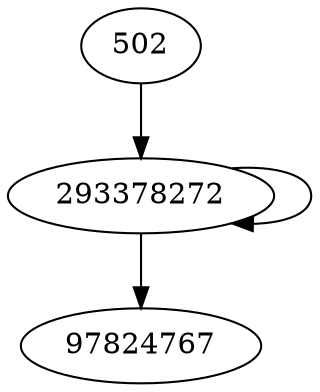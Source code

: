 digraph  {
293378272;
502;
97824767;
293378272 -> 97824767;
293378272 -> 293378272;
502 -> 293378272;
}

